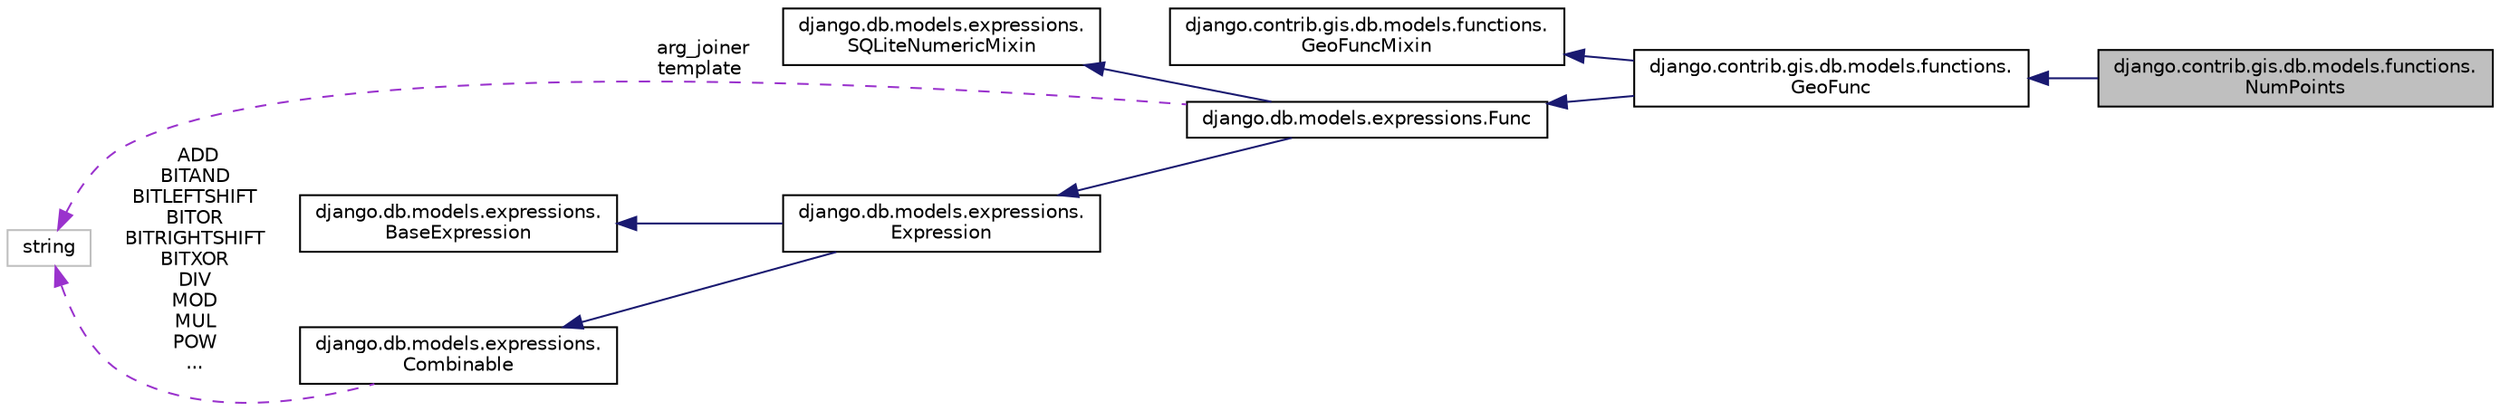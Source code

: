 digraph "django.contrib.gis.db.models.functions.NumPoints"
{
 // LATEX_PDF_SIZE
  edge [fontname="Helvetica",fontsize="10",labelfontname="Helvetica",labelfontsize="10"];
  node [fontname="Helvetica",fontsize="10",shape=record];
  rankdir="LR";
  Node1 [label="django.contrib.gis.db.models.functions.\lNumPoints",height=0.2,width=0.4,color="black", fillcolor="grey75", style="filled", fontcolor="black",tooltip=" "];
  Node2 -> Node1 [dir="back",color="midnightblue",fontsize="10",style="solid"];
  Node2 [label="django.contrib.gis.db.models.functions.\lGeoFunc",height=0.2,width=0.4,color="black", fillcolor="white", style="filled",URL="$classdjango_1_1contrib_1_1gis_1_1db_1_1models_1_1functions_1_1_geo_func.html",tooltip=" "];
  Node3 -> Node2 [dir="back",color="midnightblue",fontsize="10",style="solid"];
  Node3 [label="django.contrib.gis.db.models.functions.\lGeoFuncMixin",height=0.2,width=0.4,color="black", fillcolor="white", style="filled",URL="$classdjango_1_1contrib_1_1gis_1_1db_1_1models_1_1functions_1_1_geo_func_mixin.html",tooltip=" "];
  Node4 -> Node2 [dir="back",color="midnightblue",fontsize="10",style="solid"];
  Node4 [label="django.db.models.expressions.Func",height=0.2,width=0.4,color="black", fillcolor="white", style="filled",URL="$classdjango_1_1db_1_1models_1_1expressions_1_1_func.html",tooltip=" "];
  Node5 -> Node4 [dir="back",color="midnightblue",fontsize="10",style="solid"];
  Node5 [label="django.db.models.expressions.\lSQLiteNumericMixin",height=0.2,width=0.4,color="black", fillcolor="white", style="filled",URL="$classdjango_1_1db_1_1models_1_1expressions_1_1_s_q_lite_numeric_mixin.html",tooltip=" "];
  Node6 -> Node4 [dir="back",color="midnightblue",fontsize="10",style="solid"];
  Node6 [label="django.db.models.expressions.\lExpression",height=0.2,width=0.4,color="black", fillcolor="white", style="filled",URL="$classdjango_1_1db_1_1models_1_1expressions_1_1_expression.html",tooltip=" "];
  Node7 -> Node6 [dir="back",color="midnightblue",fontsize="10",style="solid"];
  Node7 [label="django.db.models.expressions.\lBaseExpression",height=0.2,width=0.4,color="black", fillcolor="white", style="filled",URL="$classdjango_1_1db_1_1models_1_1expressions_1_1_base_expression.html",tooltip=" "];
  Node8 -> Node6 [dir="back",color="midnightblue",fontsize="10",style="solid"];
  Node8 [label="django.db.models.expressions.\lCombinable",height=0.2,width=0.4,color="black", fillcolor="white", style="filled",URL="$classdjango_1_1db_1_1models_1_1expressions_1_1_combinable.html",tooltip=" "];
  Node9 -> Node8 [dir="back",color="darkorchid3",fontsize="10",style="dashed",label=" ADD\nBITAND\nBITLEFTSHIFT\nBITOR\nBITRIGHTSHIFT\nBITXOR\nDIV\nMOD\nMUL\nPOW\n..." ];
  Node9 [label="string",height=0.2,width=0.4,color="grey75", fillcolor="white", style="filled",tooltip=" "];
  Node9 -> Node4 [dir="back",color="darkorchid3",fontsize="10",style="dashed",label=" arg_joiner\ntemplate" ];
}
